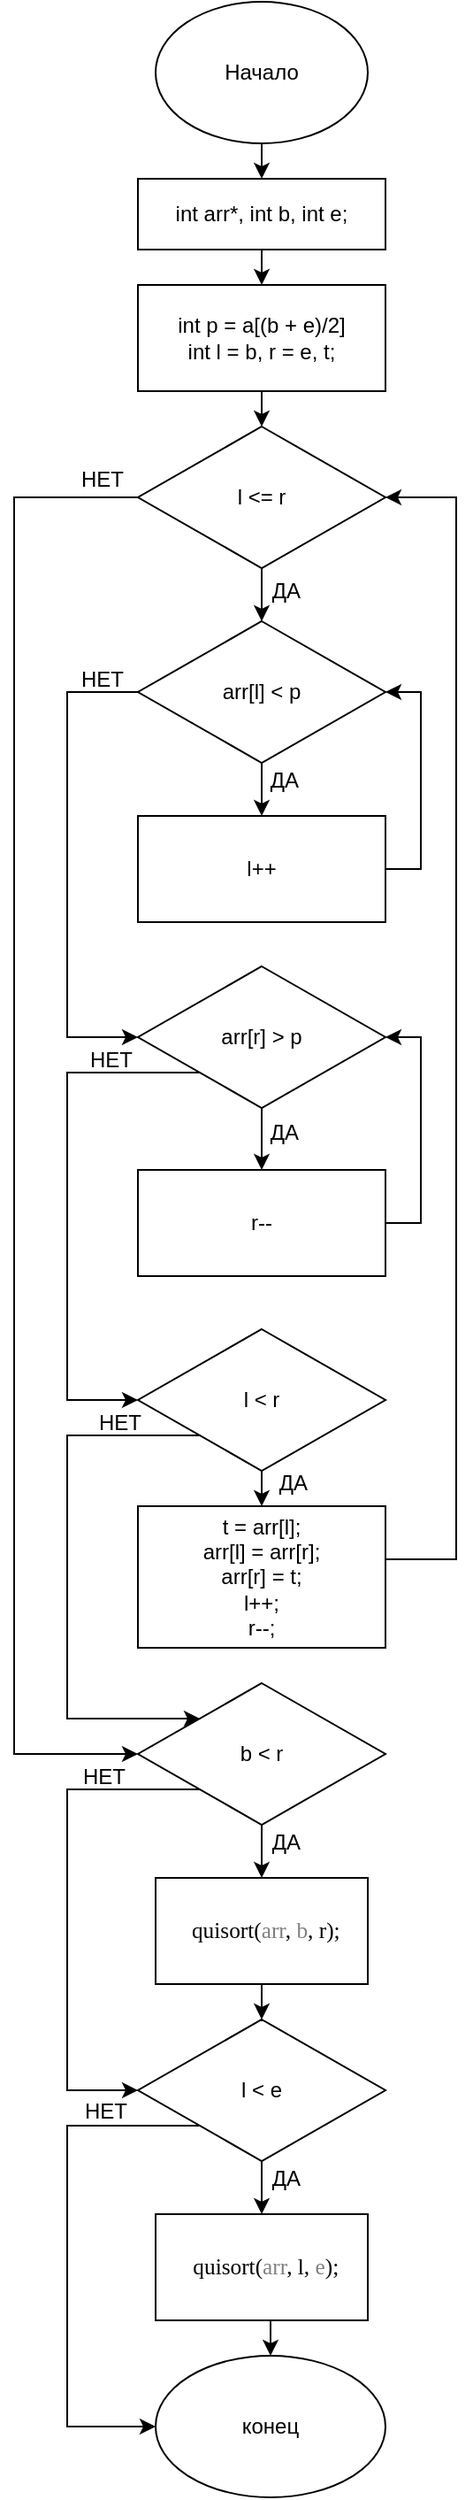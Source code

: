 <mxfile version="14.1.2" type="github">
  <diagram id="Q2zl1TpoE417hkksdd5P" name="Page-1">
    <mxGraphModel dx="782" dy="469" grid="1" gridSize="10" guides="1" tooltips="1" connect="1" arrows="1" fold="1" page="1" pageScale="1" pageWidth="827" pageHeight="1169" math="0" shadow="0">
      <root>
        <mxCell id="0" />
        <mxCell id="1" parent="0" />
        <mxCell id="KLklhk5sIWw8QTTZAyha-18" style="edgeStyle=orthogonalEdgeStyle;rounded=0;orthogonalLoop=1;jettySize=auto;html=1;exitX=0.5;exitY=1;exitDx=0;exitDy=0;entryX=0.5;entryY=0;entryDx=0;entryDy=0;" edge="1" parent="1" source="KLklhk5sIWw8QTTZAyha-1" target="KLklhk5sIWw8QTTZAyha-2">
          <mxGeometry relative="1" as="geometry" />
        </mxCell>
        <mxCell id="KLklhk5sIWw8QTTZAyha-1" value="" style="ellipse;whiteSpace=wrap;html=1;" vertex="1" parent="1">
          <mxGeometry x="210" width="120" height="80" as="geometry" />
        </mxCell>
        <mxCell id="KLklhk5sIWw8QTTZAyha-19" style="edgeStyle=orthogonalEdgeStyle;rounded=0;orthogonalLoop=1;jettySize=auto;html=1;exitX=0.5;exitY=1;exitDx=0;exitDy=0;entryX=0.5;entryY=0;entryDx=0;entryDy=0;" edge="1" parent="1" source="KLklhk5sIWw8QTTZAyha-2" target="KLklhk5sIWw8QTTZAyha-17">
          <mxGeometry relative="1" as="geometry" />
        </mxCell>
        <mxCell id="KLklhk5sIWw8QTTZAyha-2" value="" style="rounded=0;whiteSpace=wrap;html=1;" vertex="1" parent="1">
          <mxGeometry x="200" y="100" width="140" height="40" as="geometry" />
        </mxCell>
        <mxCell id="KLklhk5sIWw8QTTZAyha-23" style="edgeStyle=orthogonalEdgeStyle;rounded=0;orthogonalLoop=1;jettySize=auto;html=1;exitX=0.5;exitY=1;exitDx=0;exitDy=0;entryX=0.5;entryY=0;entryDx=0;entryDy=0;" edge="1" parent="1" source="KLklhk5sIWw8QTTZAyha-3" target="KLklhk5sIWw8QTTZAyha-4">
          <mxGeometry relative="1" as="geometry" />
        </mxCell>
        <mxCell id="KLklhk5sIWw8QTTZAyha-46" style="edgeStyle=orthogonalEdgeStyle;rounded=0;orthogonalLoop=1;jettySize=auto;html=1;exitX=0;exitY=0.5;exitDx=0;exitDy=0;entryX=0;entryY=0.5;entryDx=0;entryDy=0;" edge="1" parent="1" source="KLklhk5sIWw8QTTZAyha-3" target="KLklhk5sIWw8QTTZAyha-8">
          <mxGeometry relative="1" as="geometry">
            <Array as="points">
              <mxPoint x="130" y="280" />
              <mxPoint x="130" y="990" />
            </Array>
          </mxGeometry>
        </mxCell>
        <mxCell id="KLklhk5sIWw8QTTZAyha-3" value="" style="rhombus;whiteSpace=wrap;html=1;" vertex="1" parent="1">
          <mxGeometry x="200" y="240" width="140" height="80" as="geometry" />
        </mxCell>
        <mxCell id="KLklhk5sIWw8QTTZAyha-29" style="edgeStyle=orthogonalEdgeStyle;rounded=0;orthogonalLoop=1;jettySize=auto;html=1;exitX=0.5;exitY=1;exitDx=0;exitDy=0;entryX=0.5;entryY=0;entryDx=0;entryDy=0;" edge="1" parent="1" source="KLklhk5sIWw8QTTZAyha-4" target="KLklhk5sIWw8QTTZAyha-26">
          <mxGeometry relative="1" as="geometry" />
        </mxCell>
        <mxCell id="KLklhk5sIWw8QTTZAyha-30" style="edgeStyle=orthogonalEdgeStyle;rounded=0;orthogonalLoop=1;jettySize=auto;html=1;exitX=0;exitY=0.5;exitDx=0;exitDy=0;entryX=0;entryY=0.5;entryDx=0;entryDy=0;" edge="1" parent="1" source="KLklhk5sIWw8QTTZAyha-4" target="KLklhk5sIWw8QTTZAyha-5">
          <mxGeometry relative="1" as="geometry">
            <Array as="points">
              <mxPoint x="160" y="390" />
              <mxPoint x="160" y="585" />
            </Array>
          </mxGeometry>
        </mxCell>
        <mxCell id="KLklhk5sIWw8QTTZAyha-4" value="" style="rhombus;whiteSpace=wrap;html=1;" vertex="1" parent="1">
          <mxGeometry x="200" y="350" width="140" height="80" as="geometry" />
        </mxCell>
        <mxCell id="KLklhk5sIWw8QTTZAyha-31" style="edgeStyle=orthogonalEdgeStyle;rounded=0;orthogonalLoop=1;jettySize=auto;html=1;exitX=0;exitY=1;exitDx=0;exitDy=0;entryX=0;entryY=0.5;entryDx=0;entryDy=0;" edge="1" parent="1" source="KLklhk5sIWw8QTTZAyha-5" target="KLklhk5sIWw8QTTZAyha-6">
          <mxGeometry relative="1" as="geometry">
            <Array as="points">
              <mxPoint x="160" y="605" />
              <mxPoint x="160" y="790" />
            </Array>
          </mxGeometry>
        </mxCell>
        <mxCell id="KLklhk5sIWw8QTTZAyha-37" style="edgeStyle=orthogonalEdgeStyle;rounded=0;orthogonalLoop=1;jettySize=auto;html=1;exitX=0.5;exitY=1;exitDx=0;exitDy=0;entryX=0.5;entryY=0;entryDx=0;entryDy=0;" edge="1" parent="1" source="KLklhk5sIWw8QTTZAyha-5" target="KLklhk5sIWw8QTTZAyha-27">
          <mxGeometry relative="1" as="geometry" />
        </mxCell>
        <mxCell id="KLklhk5sIWw8QTTZAyha-5" value="" style="rhombus;whiteSpace=wrap;html=1;" vertex="1" parent="1">
          <mxGeometry x="200" y="545" width="140" height="80" as="geometry" />
        </mxCell>
        <mxCell id="KLklhk5sIWw8QTTZAyha-38" style="edgeStyle=orthogonalEdgeStyle;rounded=0;orthogonalLoop=1;jettySize=auto;html=1;exitX=0.5;exitY=1;exitDx=0;exitDy=0;entryX=0.5;entryY=0;entryDx=0;entryDy=0;" edge="1" parent="1" source="KLklhk5sIWw8QTTZAyha-6" target="KLklhk5sIWw8QTTZAyha-7">
          <mxGeometry relative="1" as="geometry" />
        </mxCell>
        <mxCell id="KLklhk5sIWw8QTTZAyha-45" style="edgeStyle=orthogonalEdgeStyle;rounded=0;orthogonalLoop=1;jettySize=auto;html=1;exitX=0;exitY=1;exitDx=0;exitDy=0;entryX=0;entryY=0;entryDx=0;entryDy=0;" edge="1" parent="1" source="KLklhk5sIWw8QTTZAyha-6" target="KLklhk5sIWw8QTTZAyha-8">
          <mxGeometry relative="1" as="geometry">
            <Array as="points">
              <mxPoint x="160" y="810" />
              <mxPoint x="160" y="970" />
            </Array>
          </mxGeometry>
        </mxCell>
        <mxCell id="KLklhk5sIWw8QTTZAyha-6" value="" style="rhombus;whiteSpace=wrap;html=1;" vertex="1" parent="1">
          <mxGeometry x="200" y="750" width="140" height="80" as="geometry" />
        </mxCell>
        <mxCell id="KLklhk5sIWw8QTTZAyha-42" style="edgeStyle=orthogonalEdgeStyle;rounded=0;orthogonalLoop=1;jettySize=auto;html=1;exitX=1;exitY=0.5;exitDx=0;exitDy=0;entryX=1;entryY=0.5;entryDx=0;entryDy=0;" edge="1" parent="1" source="KLklhk5sIWw8QTTZAyha-7" target="KLklhk5sIWw8QTTZAyha-3">
          <mxGeometry relative="1" as="geometry">
            <Array as="points">
              <mxPoint x="380" y="880" />
              <mxPoint x="380" y="280" />
            </Array>
          </mxGeometry>
        </mxCell>
        <mxCell id="KLklhk5sIWw8QTTZAyha-7" value="" style="rounded=0;whiteSpace=wrap;html=1;" vertex="1" parent="1">
          <mxGeometry x="200" y="850" width="140" height="80" as="geometry" />
        </mxCell>
        <mxCell id="KLklhk5sIWw8QTTZAyha-44" style="edgeStyle=orthogonalEdgeStyle;rounded=0;orthogonalLoop=1;jettySize=auto;html=1;exitX=0.5;exitY=1;exitDx=0;exitDy=0;entryX=0.5;entryY=0;entryDx=0;entryDy=0;" edge="1" parent="1" source="KLklhk5sIWw8QTTZAyha-8" target="KLklhk5sIWw8QTTZAyha-11">
          <mxGeometry relative="1" as="geometry" />
        </mxCell>
        <mxCell id="KLklhk5sIWw8QTTZAyha-47" style="edgeStyle=orthogonalEdgeStyle;rounded=0;orthogonalLoop=1;jettySize=auto;html=1;exitX=0;exitY=1;exitDx=0;exitDy=0;entryX=0;entryY=0.5;entryDx=0;entryDy=0;" edge="1" parent="1" source="KLklhk5sIWw8QTTZAyha-8" target="KLklhk5sIWw8QTTZAyha-9">
          <mxGeometry relative="1" as="geometry">
            <Array as="points">
              <mxPoint x="160" y="1010" />
              <mxPoint x="160" y="1180" />
            </Array>
          </mxGeometry>
        </mxCell>
        <mxCell id="KLklhk5sIWw8QTTZAyha-8" value="" style="rhombus;whiteSpace=wrap;html=1;" vertex="1" parent="1">
          <mxGeometry x="200" y="950" width="140" height="80" as="geometry" />
        </mxCell>
        <mxCell id="KLklhk5sIWw8QTTZAyha-48" style="edgeStyle=orthogonalEdgeStyle;rounded=0;orthogonalLoop=1;jettySize=auto;html=1;exitX=0.5;exitY=1;exitDx=0;exitDy=0;entryX=0.5;entryY=0;entryDx=0;entryDy=0;" edge="1" parent="1" source="KLklhk5sIWw8QTTZAyha-9" target="KLklhk5sIWw8QTTZAyha-12">
          <mxGeometry relative="1" as="geometry" />
        </mxCell>
        <mxCell id="KLklhk5sIWw8QTTZAyha-50" style="edgeStyle=orthogonalEdgeStyle;rounded=0;orthogonalLoop=1;jettySize=auto;html=1;exitX=0;exitY=1;exitDx=0;exitDy=0;entryX=0;entryY=0.5;entryDx=0;entryDy=0;" edge="1" parent="1" source="KLklhk5sIWw8QTTZAyha-9" target="KLklhk5sIWw8QTTZAyha-13">
          <mxGeometry relative="1" as="geometry">
            <Array as="points">
              <mxPoint x="160" y="1200" />
              <mxPoint x="160" y="1370" />
            </Array>
          </mxGeometry>
        </mxCell>
        <mxCell id="KLklhk5sIWw8QTTZAyha-9" value="" style="rhombus;whiteSpace=wrap;html=1;" vertex="1" parent="1">
          <mxGeometry x="200" y="1140" width="140" height="80" as="geometry" />
        </mxCell>
        <mxCell id="KLklhk5sIWw8QTTZAyha-10" value="Начало" style="text;html=1;strokeColor=none;fillColor=none;align=center;verticalAlign=middle;whiteSpace=wrap;rounded=0;" vertex="1" parent="1">
          <mxGeometry x="220" y="30" width="100" height="20" as="geometry" />
        </mxCell>
        <mxCell id="KLklhk5sIWw8QTTZAyha-49" style="edgeStyle=orthogonalEdgeStyle;rounded=0;orthogonalLoop=1;jettySize=auto;html=1;exitX=0.5;exitY=1;exitDx=0;exitDy=0;entryX=0.5;entryY=0;entryDx=0;entryDy=0;" edge="1" parent="1" source="KLklhk5sIWw8QTTZAyha-11" target="KLklhk5sIWw8QTTZAyha-9">
          <mxGeometry relative="1" as="geometry" />
        </mxCell>
        <mxCell id="KLklhk5sIWw8QTTZAyha-11" value="" style="rounded=0;whiteSpace=wrap;html=1;" vertex="1" parent="1">
          <mxGeometry x="210" y="1060" width="120" height="60" as="geometry" />
        </mxCell>
        <mxCell id="KLklhk5sIWw8QTTZAyha-51" style="edgeStyle=orthogonalEdgeStyle;rounded=0;orthogonalLoop=1;jettySize=auto;html=1;exitX=0.5;exitY=1;exitDx=0;exitDy=0;entryX=0.5;entryY=0;entryDx=0;entryDy=0;" edge="1" parent="1" source="KLklhk5sIWw8QTTZAyha-12" target="KLklhk5sIWw8QTTZAyha-13">
          <mxGeometry relative="1" as="geometry" />
        </mxCell>
        <mxCell id="KLklhk5sIWw8QTTZAyha-12" value="" style="rounded=0;whiteSpace=wrap;html=1;" vertex="1" parent="1">
          <mxGeometry x="210" y="1250" width="120" height="60" as="geometry" />
        </mxCell>
        <mxCell id="KLklhk5sIWw8QTTZAyha-13" value="" style="ellipse;whiteSpace=wrap;html=1;" vertex="1" parent="1">
          <mxGeometry x="210" y="1330" width="130" height="80" as="geometry" />
        </mxCell>
        <mxCell id="KLklhk5sIWw8QTTZAyha-15" value="" style="rounded=0;whiteSpace=wrap;html=1;" vertex="1" parent="1">
          <mxGeometry x="200" y="160" width="140" height="60" as="geometry" />
        </mxCell>
        <mxCell id="KLklhk5sIWw8QTTZAyha-16" value="int arr*, int b, int e;" style="text;html=1;strokeColor=none;fillColor=none;align=center;verticalAlign=middle;whiteSpace=wrap;rounded=0;" vertex="1" parent="1">
          <mxGeometry x="200" y="110" width="140" height="20" as="geometry" />
        </mxCell>
        <mxCell id="KLklhk5sIWw8QTTZAyha-20" style="edgeStyle=orthogonalEdgeStyle;rounded=0;orthogonalLoop=1;jettySize=auto;html=1;exitX=0.5;exitY=1;exitDx=0;exitDy=0;entryX=0.5;entryY=0;entryDx=0;entryDy=0;" edge="1" parent="1" source="KLklhk5sIWw8QTTZAyha-17" target="KLklhk5sIWw8QTTZAyha-3">
          <mxGeometry relative="1" as="geometry" />
        </mxCell>
        <mxCell id="KLklhk5sIWw8QTTZAyha-17" value="int p = a[(b + e)/2]&lt;br&gt;int l = b, r = e, t;" style="text;html=1;strokeColor=none;fillColor=none;align=center;verticalAlign=middle;whiteSpace=wrap;rounded=0;" vertex="1" parent="1">
          <mxGeometry x="200" y="160" width="140" height="60" as="geometry" />
        </mxCell>
        <mxCell id="KLklhk5sIWw8QTTZAyha-21" value="l &amp;lt;= r" style="text;html=1;strokeColor=none;fillColor=none;align=center;verticalAlign=middle;whiteSpace=wrap;rounded=0;" vertex="1" parent="1">
          <mxGeometry x="220" y="270" width="100" height="20" as="geometry" />
        </mxCell>
        <mxCell id="KLklhk5sIWw8QTTZAyha-24" value="arr[l] &amp;lt; p" style="text;html=1;strokeColor=none;fillColor=none;align=center;verticalAlign=middle;whiteSpace=wrap;rounded=0;" vertex="1" parent="1">
          <mxGeometry x="220" y="380" width="100" height="20" as="geometry" />
        </mxCell>
        <mxCell id="KLklhk5sIWw8QTTZAyha-26" value="" style="rounded=0;whiteSpace=wrap;html=1;" vertex="1" parent="1">
          <mxGeometry x="200" y="460" width="140" height="60" as="geometry" />
        </mxCell>
        <mxCell id="KLklhk5sIWw8QTTZAyha-34" style="edgeStyle=orthogonalEdgeStyle;rounded=0;orthogonalLoop=1;jettySize=auto;html=1;exitX=1;exitY=0.5;exitDx=0;exitDy=0;entryX=1;entryY=0.5;entryDx=0;entryDy=0;" edge="1" parent="1" source="KLklhk5sIWw8QTTZAyha-27" target="KLklhk5sIWw8QTTZAyha-5">
          <mxGeometry relative="1" as="geometry" />
        </mxCell>
        <mxCell id="KLklhk5sIWw8QTTZAyha-27" value="" style="rounded=0;whiteSpace=wrap;html=1;" vertex="1" parent="1">
          <mxGeometry x="200" y="660" width="140" height="60" as="geometry" />
        </mxCell>
        <mxCell id="KLklhk5sIWw8QTTZAyha-33" style="edgeStyle=orthogonalEdgeStyle;rounded=0;orthogonalLoop=1;jettySize=auto;html=1;exitX=1;exitY=0.5;exitDx=0;exitDy=0;entryX=1;entryY=0.5;entryDx=0;entryDy=0;" edge="1" parent="1" source="KLklhk5sIWw8QTTZAyha-28" target="KLklhk5sIWw8QTTZAyha-4">
          <mxGeometry relative="1" as="geometry" />
        </mxCell>
        <mxCell id="KLklhk5sIWw8QTTZAyha-28" value="l++" style="text;html=1;strokeColor=none;fillColor=none;align=center;verticalAlign=middle;whiteSpace=wrap;rounded=0;" vertex="1" parent="1">
          <mxGeometry x="200" y="480" width="140" height="20" as="geometry" />
        </mxCell>
        <mxCell id="KLklhk5sIWw8QTTZAyha-35" value="arr[r] &amp;gt; p" style="text;html=1;strokeColor=none;fillColor=none;align=center;verticalAlign=middle;whiteSpace=wrap;rounded=0;" vertex="1" parent="1">
          <mxGeometry x="220" y="575" width="100" height="20" as="geometry" />
        </mxCell>
        <mxCell id="KLklhk5sIWw8QTTZAyha-36" value="r--" style="text;html=1;strokeColor=none;fillColor=none;align=center;verticalAlign=middle;whiteSpace=wrap;rounded=0;" vertex="1" parent="1">
          <mxGeometry x="200" y="680" width="140" height="20" as="geometry" />
        </mxCell>
        <mxCell id="KLklhk5sIWw8QTTZAyha-40" value="l &amp;lt; r" style="text;html=1;strokeColor=none;fillColor=none;align=center;verticalAlign=middle;whiteSpace=wrap;rounded=0;" vertex="1" parent="1">
          <mxGeometry x="230" y="780" width="80" height="20" as="geometry" />
        </mxCell>
        <mxCell id="KLklhk5sIWw8QTTZAyha-52" value="&lt;div&gt;t = arr[l];&lt;/div&gt;&lt;div&gt;arr[l] = arr[r];&lt;/div&gt;&lt;div&gt;arr[r] = t;&lt;/div&gt;&lt;div&gt;l++;&lt;/div&gt;&lt;div&gt;r--;&lt;/div&gt;" style="text;html=1;strokeColor=none;fillColor=none;align=center;verticalAlign=middle;whiteSpace=wrap;rounded=0;" vertex="1" parent="1">
          <mxGeometry x="200" y="850" width="140" height="80" as="geometry" />
        </mxCell>
        <mxCell id="KLklhk5sIWw8QTTZAyha-53" value="b &amp;lt; r" style="text;html=1;strokeColor=none;fillColor=none;align=center;verticalAlign=middle;whiteSpace=wrap;rounded=0;" vertex="1" parent="1">
          <mxGeometry x="220" y="980" width="100" height="20" as="geometry" />
        </mxCell>
        <mxCell id="KLklhk5sIWw8QTTZAyha-54" value="l &amp;lt; e" style="text;html=1;strokeColor=none;fillColor=none;align=center;verticalAlign=middle;whiteSpace=wrap;rounded=0;" vertex="1" parent="1">
          <mxGeometry x="220" y="1170" width="100" height="20" as="geometry" />
        </mxCell>
        <mxCell id="KLklhk5sIWw8QTTZAyha-55" value="&lt;p class=&quot;MsoListParagraph&quot; style=&quot;margin-left: 0.3in ; text-indent: -0.25in&quot;&gt;&lt;span lang=&quot;EN-US&quot; style=&quot;font-size: 9.5pt ; font-family: &amp;#34;consolas&amp;#34;&quot;&gt;quisort(&lt;/span&gt;&lt;span lang=&quot;EN-US&quot; style=&quot;font-size: 9.5pt ; font-family: &amp;#34;consolas&amp;#34; ; color: gray&quot;&gt;arr&lt;/span&gt;&lt;span lang=&quot;EN-US&quot; style=&quot;font-size: 9.5pt ; font-family: &amp;#34;consolas&amp;#34;&quot;&gt;, &lt;/span&gt;&lt;span lang=&quot;EN-US&quot; style=&quot;font-size: 9.5pt ; font-family: &amp;#34;consolas&amp;#34; ; color: gray&quot;&gt;b&lt;/span&gt;&lt;span lang=&quot;EN-US&quot; style=&quot;font-size: 9.5pt ; font-family: &amp;#34;consolas&amp;#34;&quot;&gt;, r);&lt;/span&gt;&lt;/p&gt;" style="text;html=1;strokeColor=none;fillColor=none;align=center;verticalAlign=middle;whiteSpace=wrap;rounded=0;" vertex="1" parent="1">
          <mxGeometry x="210" y="1070" width="120" height="40" as="geometry" />
        </mxCell>
        <mxCell id="KLklhk5sIWw8QTTZAyha-56" value="&lt;p class=&quot;MsoListParagraph&quot; style=&quot;margin-left: 0.3in ; text-indent: -0.25in&quot;&gt;&lt;span lang=&quot;EN-US&quot; style=&quot;font-size: 9.5pt ; font-family: &amp;#34;consolas&amp;#34;&quot;&gt;quisort(&lt;/span&gt;&lt;span lang=&quot;EN-US&quot; style=&quot;font-size: 9.5pt ; font-family: &amp;#34;consolas&amp;#34; ; color: gray&quot;&gt;arr&lt;/span&gt;&lt;span lang=&quot;EN-US&quot; style=&quot;font-size: 9.5pt ; font-family: &amp;#34;consolas&amp;#34;&quot;&gt;, l, &lt;/span&gt;&lt;span lang=&quot;EN-US&quot; style=&quot;font-size: 9.5pt ; font-family: &amp;#34;consolas&amp;#34; ; color: gray&quot;&gt;e&lt;/span&gt;&lt;span lang=&quot;EN-US&quot; style=&quot;font-size: 9.5pt ; font-family: &amp;#34;consolas&amp;#34;&quot;&gt;);&lt;/span&gt;&lt;/p&gt;" style="text;html=1;strokeColor=none;fillColor=none;align=center;verticalAlign=middle;whiteSpace=wrap;rounded=0;" vertex="1" parent="1">
          <mxGeometry x="210" y="1260" width="120" height="40" as="geometry" />
        </mxCell>
        <mxCell id="KLklhk5sIWw8QTTZAyha-57" value="конец" style="text;html=1;strokeColor=none;fillColor=none;align=center;verticalAlign=middle;whiteSpace=wrap;rounded=0;" vertex="1" parent="1">
          <mxGeometry x="220" y="1360" width="110" height="20" as="geometry" />
        </mxCell>
        <mxCell id="KLklhk5sIWw8QTTZAyha-58" value="НЕТ" style="text;html=1;strokeColor=none;fillColor=none;align=center;verticalAlign=middle;whiteSpace=wrap;rounded=0;" vertex="1" parent="1">
          <mxGeometry x="160" y="260" width="40" height="20" as="geometry" />
        </mxCell>
        <mxCell id="KLklhk5sIWw8QTTZAyha-59" value="ДА" style="text;html=1;strokeColor=none;fillColor=none;align=center;verticalAlign=middle;whiteSpace=wrap;rounded=0;" vertex="1" parent="1">
          <mxGeometry x="264" y="323" width="40" height="20" as="geometry" />
        </mxCell>
        <mxCell id="KLklhk5sIWw8QTTZAyha-60" value="НЕТ" style="text;html=1;strokeColor=none;fillColor=none;align=center;verticalAlign=middle;whiteSpace=wrap;rounded=0;" vertex="1" parent="1">
          <mxGeometry x="160" y="373" width="40" height="20" as="geometry" />
        </mxCell>
        <mxCell id="KLklhk5sIWw8QTTZAyha-61" value="ДА" style="text;html=1;strokeColor=none;fillColor=none;align=center;verticalAlign=middle;whiteSpace=wrap;rounded=0;" vertex="1" parent="1">
          <mxGeometry x="263" y="430" width="40" height="20" as="geometry" />
        </mxCell>
        <mxCell id="KLklhk5sIWw8QTTZAyha-64" value="НЕТ" style="text;html=1;strokeColor=none;fillColor=none;align=center;verticalAlign=middle;whiteSpace=wrap;rounded=0;" vertex="1" parent="1">
          <mxGeometry x="165" y="588" width="40" height="20" as="geometry" />
        </mxCell>
        <mxCell id="KLklhk5sIWw8QTTZAyha-68" value="ДА" style="text;html=1;strokeColor=none;fillColor=none;align=center;verticalAlign=middle;whiteSpace=wrap;rounded=0;" vertex="1" parent="1">
          <mxGeometry x="263" y="629" width="40" height="20" as="geometry" />
        </mxCell>
        <mxCell id="KLklhk5sIWw8QTTZAyha-69" value="НЕТ" style="text;html=1;strokeColor=none;fillColor=none;align=center;verticalAlign=middle;whiteSpace=wrap;rounded=0;" vertex="1" parent="1">
          <mxGeometry x="170" y="793" width="40" height="20" as="geometry" />
        </mxCell>
        <mxCell id="KLklhk5sIWw8QTTZAyha-70" value="ДА" style="text;html=1;strokeColor=none;fillColor=none;align=center;verticalAlign=middle;whiteSpace=wrap;rounded=0;" vertex="1" parent="1">
          <mxGeometry x="268" y="827" width="40" height="20" as="geometry" />
        </mxCell>
        <mxCell id="KLklhk5sIWw8QTTZAyha-71" value="НЕТ" style="text;html=1;strokeColor=none;fillColor=none;align=center;verticalAlign=middle;whiteSpace=wrap;rounded=0;" vertex="1" parent="1">
          <mxGeometry x="161" y="993" width="40" height="20" as="geometry" />
        </mxCell>
        <mxCell id="KLklhk5sIWw8QTTZAyha-72" value="ДА" style="text;html=1;strokeColor=none;fillColor=none;align=center;verticalAlign=middle;whiteSpace=wrap;rounded=0;" vertex="1" parent="1">
          <mxGeometry x="264" y="1030" width="40" height="20" as="geometry" />
        </mxCell>
        <mxCell id="KLklhk5sIWw8QTTZAyha-73" value="НЕТ" style="text;html=1;strokeColor=none;fillColor=none;align=center;verticalAlign=middle;whiteSpace=wrap;rounded=0;" vertex="1" parent="1">
          <mxGeometry x="162" y="1182" width="40" height="20" as="geometry" />
        </mxCell>
        <mxCell id="KLklhk5sIWw8QTTZAyha-74" value="ДА" style="text;html=1;strokeColor=none;fillColor=none;align=center;verticalAlign=middle;whiteSpace=wrap;rounded=0;" vertex="1" parent="1">
          <mxGeometry x="264" y="1220" width="40" height="20" as="geometry" />
        </mxCell>
      </root>
    </mxGraphModel>
  </diagram>
</mxfile>
